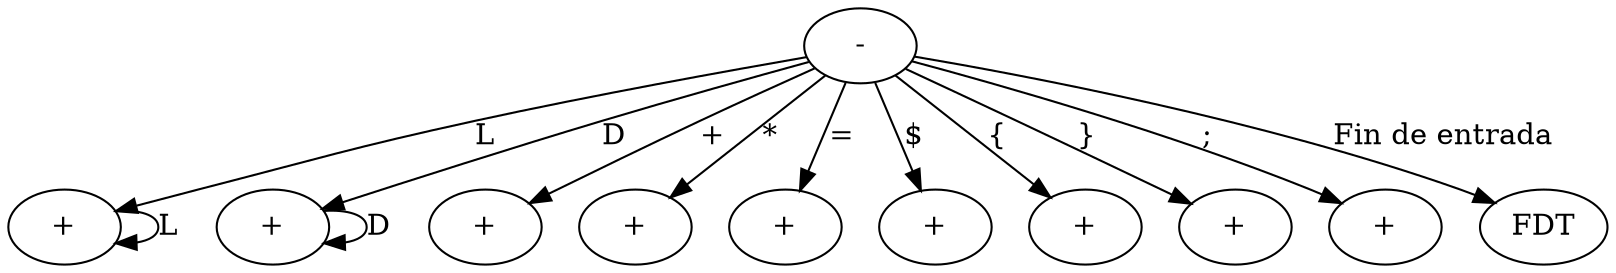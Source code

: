 digraph expression_tree {
    graph [ordering="out"];
    
    Carácter [label="-"];
    Letra [ label = "+" ];
    Dígito [ label = "+" ];
    Adición [ label = "+" ];
    Multiplicación [label = "+" ];
    Asignación [label = "+" ];
    Evaluación [label = "+" ];
    Inicio [label = "+" ];
    Fin [label = "+" ];
    Separador [label = "+" ];
    FinDeTexto [label = "FDT" ];

    Carácter -> Letra [label="L"];
    Carácter -> Dígito [label="D"];
    Carácter -> Adición [label="+"];
    Carácter -> Multiplicación [label="*"];
    Carácter -> Asignación [label="="];
    Carácter -> Evaluación [label="$"];
    Carácter -> Inicio [label="{"];
    Carácter -> Fin [label="}"];
    Carácter -> Separador [label=";"];
    Carácter -> FinDeTexto [label="Fin de entrada"];
    Letra -> Letra [label="L"];
    Dígito -> Dígito [label="D"];
}